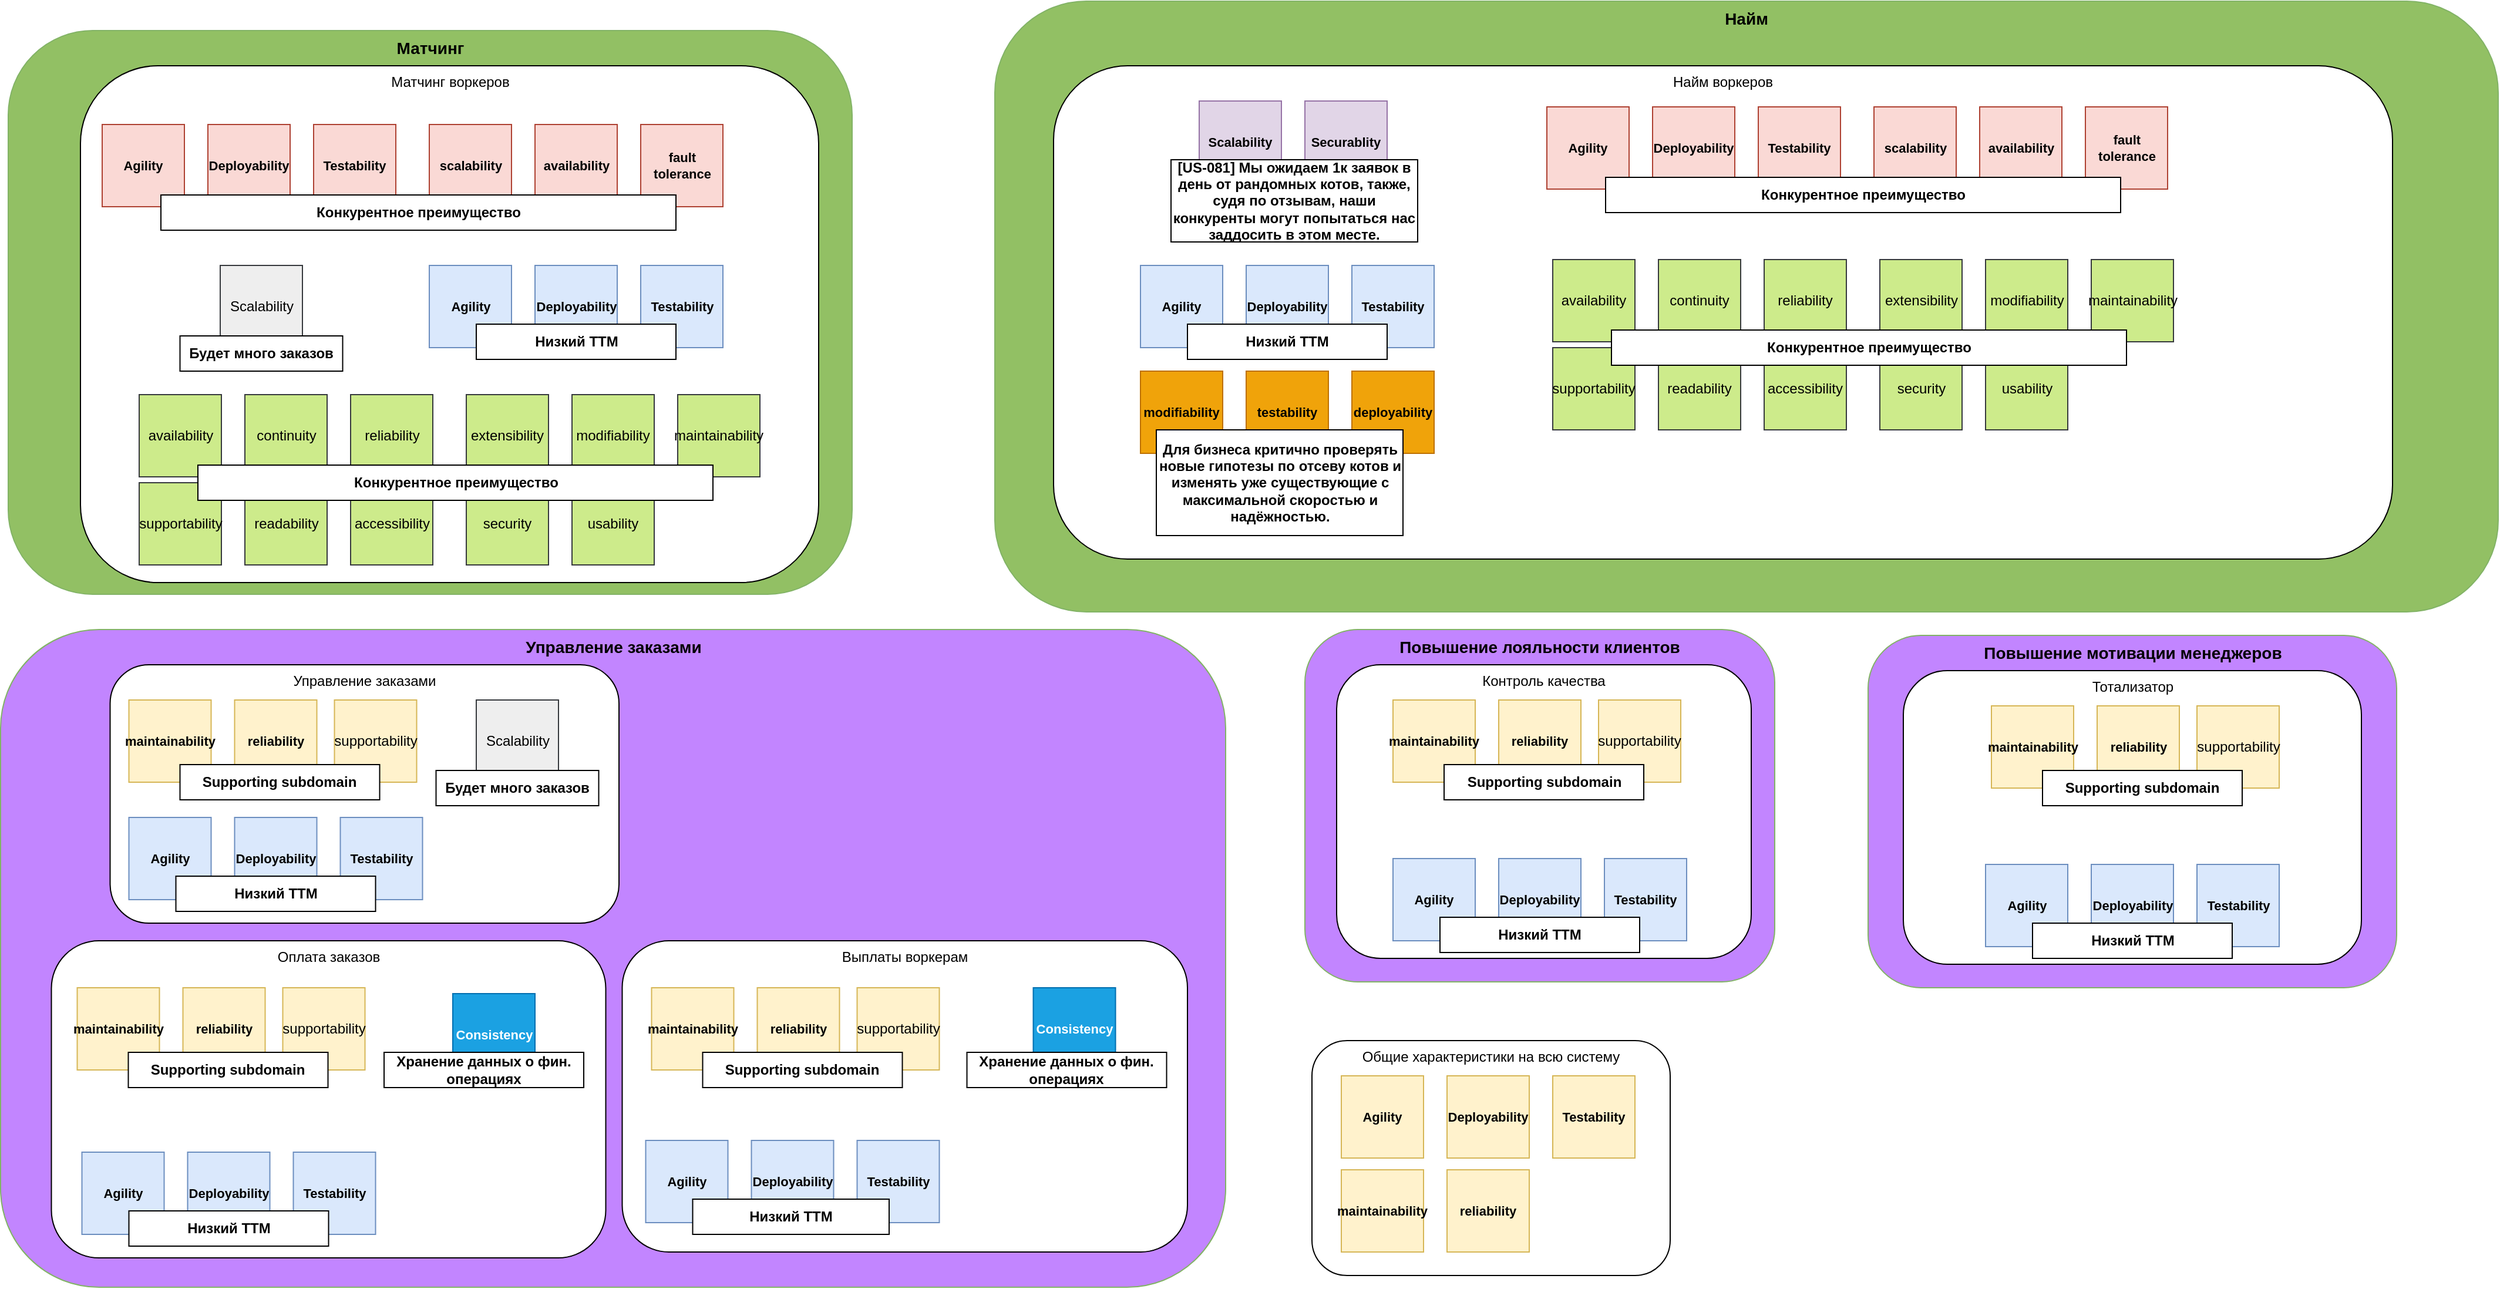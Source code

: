 <mxfile version="24.6.4" type="device">
  <diagram name="Страница — 1" id="pB-DCqzlVxQYwyFY6dTd">
    <mxGraphModel dx="3860" dy="2467" grid="1" gridSize="10" guides="1" tooltips="1" connect="1" arrows="1" fold="1" page="1" pageScale="1" pageWidth="827" pageHeight="1169" math="0" shadow="0">
      <root>
        <mxCell id="0" />
        <mxCell id="1" parent="0" />
        <mxCell id="i9HxITUdwTg5ynkEMa7d-1" value="&lt;font style=&quot;font-size: 14px;&quot;&gt;Найм&lt;/font&gt;" style="rounded=1;whiteSpace=wrap;html=1;fillColor=#92C064;strokeColor=#82b366;horizontal=1;verticalAlign=top;fontSize=14;fontStyle=1" parent="1" vertex="1">
          <mxGeometry x="-560" y="-195" width="1280" height="520" as="geometry" />
        </mxCell>
        <mxCell id="i9HxITUdwTg5ynkEMa7d-2" value="Повышение мотивации менеджеров" style="rounded=1;whiteSpace=wrap;html=1;fillColor=#C285FF;strokeColor=#82b366;verticalAlign=top;fontStyle=1;fontSize=14;" parent="1" vertex="1">
          <mxGeometry x="183.5" y="345" width="450" height="300" as="geometry" />
        </mxCell>
        <mxCell id="i9HxITUdwTg5ynkEMa7d-3" value="Повышение лояльности клиентов" style="rounded=1;whiteSpace=wrap;html=1;fillColor=#C285FF;strokeColor=#82b366;verticalAlign=top;fontSize=14;fontStyle=1" parent="1" vertex="1">
          <mxGeometry x="-296" y="340" width="400" height="300" as="geometry" />
        </mxCell>
        <mxCell id="i9HxITUdwTg5ynkEMa7d-4" value="&lt;font style=&quot;font-size: 14px;&quot;&gt;&lt;b&gt;Управление заказами&lt;/b&gt;&lt;/font&gt;" style="rounded=1;whiteSpace=wrap;html=1;fillColor=#C285FF;strokeColor=#82b366;verticalAlign=top;" parent="1" vertex="1">
          <mxGeometry x="-1406.5" y="340" width="1043" height="560" as="geometry" />
        </mxCell>
        <mxCell id="i9HxITUdwTg5ynkEMa7d-6" value="Найм воркеров" style="rounded=1;whiteSpace=wrap;html=1;horizontal=1;verticalAlign=top;" parent="1" vertex="1">
          <mxGeometry x="-510" y="-140" width="1140" height="420" as="geometry" />
        </mxCell>
        <mxCell id="i9HxITUdwTg5ynkEMa7d-8" value="Оплата заказов" style="rounded=1;whiteSpace=wrap;html=1;verticalAlign=top;" parent="1" vertex="1">
          <mxGeometry x="-1363.25" y="605" width="472" height="270" as="geometry" />
        </mxCell>
        <mxCell id="i9HxITUdwTg5ynkEMa7d-9" value="Выплаты воркерам" style="rounded=1;whiteSpace=wrap;html=1;verticalAlign=top;" parent="1" vertex="1">
          <mxGeometry x="-877.25" y="605" width="481.25" height="265" as="geometry" />
        </mxCell>
        <mxCell id="i9HxITUdwTg5ynkEMa7d-11" value="Управление заказами" style="rounded=1;whiteSpace=wrap;html=1;verticalAlign=top;" parent="1" vertex="1">
          <mxGeometry x="-1313.25" y="370" width="433.25" height="220" as="geometry" />
        </mxCell>
        <mxCell id="i9HxITUdwTg5ynkEMa7d-17" value="Тотализатор" style="rounded=1;whiteSpace=wrap;html=1;verticalAlign=top;" parent="1" vertex="1">
          <mxGeometry x="213.5" y="375" width="390" height="250" as="geometry" />
        </mxCell>
        <mxCell id="i9HxITUdwTg5ynkEMa7d-18" value="Контроль качества" style="rounded=1;whiteSpace=wrap;html=1;verticalAlign=top;" parent="1" vertex="1">
          <mxGeometry x="-269" y="370" width="353" height="250" as="geometry" />
        </mxCell>
        <mxCell id="p7_S75s9Kl5HE0xFlEru-1" value="Матчинг" style="rounded=1;whiteSpace=wrap;html=1;fillColor=#92C064;strokeColor=#82b366;verticalAlign=top;fontStyle=1;fontSize=14;" parent="1" vertex="1">
          <mxGeometry x="-1400" y="-170" width="718.5" height="480" as="geometry" />
        </mxCell>
        <mxCell id="i9HxITUdwTg5ynkEMa7d-10" value="Матчинг воркеров" style="rounded=1;whiteSpace=wrap;html=1;verticalAlign=top;" parent="1" vertex="1">
          <mxGeometry x="-1338.5" y="-140" width="628.5" height="440" as="geometry" />
        </mxCell>
        <mxCell id="guKOBlCvcFEGk6WnvgFR-11" value="&lt;b style=&quot;font-size: 11px;&quot;&gt;&lt;font style=&quot;font-size: 11px;&quot;&gt;Agility&lt;/font&gt;&lt;/b&gt;" style="whiteSpace=wrap;html=1;aspect=fixed;labelBackgroundColor=none;fillColor=#dae8fc;strokeColor=#6c8ebf;fontSize=11;" parent="1" vertex="1">
          <mxGeometry x="-436" y="30" width="70" height="70" as="geometry" />
        </mxCell>
        <mxCell id="guKOBlCvcFEGk6WnvgFR-12" value="&lt;b style=&quot;font-size: 11px;&quot;&gt;&lt;font style=&quot;font-size: 11px;&quot;&gt;Deployability&lt;/font&gt;&lt;/b&gt;" style="whiteSpace=wrap;html=1;aspect=fixed;labelBackgroundColor=none;fillColor=#dae8fc;strokeColor=#6c8ebf;fontSize=11;" parent="1" vertex="1">
          <mxGeometry x="-346" y="30" width="70" height="70" as="geometry" />
        </mxCell>
        <mxCell id="guKOBlCvcFEGk6WnvgFR-13" value="&lt;b style=&quot;font-size: 11px;&quot;&gt;&lt;font style=&quot;font-size: 11px;&quot;&gt;Testability&lt;/font&gt;&lt;/b&gt;" style="whiteSpace=wrap;html=1;aspect=fixed;labelBackgroundColor=none;fillColor=#dae8fc;strokeColor=#6c8ebf;fontSize=11;" parent="1" vertex="1">
          <mxGeometry x="-256" y="30" width="70" height="70" as="geometry" />
        </mxCell>
        <mxCell id="guKOBlCvcFEGk6WnvgFR-14" value="Низкий TTM" style="rounded=0;whiteSpace=wrap;html=1;fontStyle=1" parent="1" vertex="1">
          <mxGeometry x="-396" y="80" width="170" height="30" as="geometry" />
        </mxCell>
        <mxCell id="guKOBlCvcFEGk6WnvgFR-18" value="&lt;b style=&quot;font-size: 11px;&quot;&gt;&lt;font style=&quot;font-size: 11px;&quot;&gt;Agility&lt;/font&gt;&lt;/b&gt;" style="whiteSpace=wrap;html=1;aspect=fixed;labelBackgroundColor=none;fillColor=#dae8fc;strokeColor=#6c8ebf;fontSize=11;" parent="1" vertex="1">
          <mxGeometry x="-1041.5" y="30" width="70" height="70" as="geometry" />
        </mxCell>
        <mxCell id="guKOBlCvcFEGk6WnvgFR-19" value="&lt;b style=&quot;font-size: 11px;&quot;&gt;&lt;font style=&quot;font-size: 11px;&quot;&gt;Deployability&lt;/font&gt;&lt;/b&gt;" style="whiteSpace=wrap;html=1;aspect=fixed;labelBackgroundColor=none;fillColor=#dae8fc;strokeColor=#6c8ebf;fontSize=11;" parent="1" vertex="1">
          <mxGeometry x="-951.5" y="30" width="70" height="70" as="geometry" />
        </mxCell>
        <mxCell id="guKOBlCvcFEGk6WnvgFR-20" value="&lt;b style=&quot;font-size: 11px;&quot;&gt;&lt;font style=&quot;font-size: 11px;&quot;&gt;Testability&lt;/font&gt;&lt;/b&gt;" style="whiteSpace=wrap;html=1;aspect=fixed;labelBackgroundColor=none;fillColor=#dae8fc;strokeColor=#6c8ebf;fontSize=11;" parent="1" vertex="1">
          <mxGeometry x="-861.5" y="30" width="70" height="70" as="geometry" />
        </mxCell>
        <mxCell id="guKOBlCvcFEGk6WnvgFR-21" value="Низкий TTM" style="rounded=0;whiteSpace=wrap;html=1;fontStyle=1" parent="1" vertex="1">
          <mxGeometry x="-1001.5" y="80" width="170" height="30" as="geometry" />
        </mxCell>
        <mxCell id="guKOBlCvcFEGk6WnvgFR-22" value="&lt;b style=&quot;font-size: 11px;&quot;&gt;&lt;font style=&quot;font-size: 11px;&quot;&gt;Agility&lt;/font&gt;&lt;/b&gt;" style="whiteSpace=wrap;html=1;aspect=fixed;labelBackgroundColor=none;fillColor=#dae8fc;strokeColor=#6c8ebf;fontSize=11;" parent="1" vertex="1">
          <mxGeometry x="-221" y="535" width="70" height="70" as="geometry" />
        </mxCell>
        <mxCell id="guKOBlCvcFEGk6WnvgFR-23" value="&lt;b style=&quot;font-size: 11px;&quot;&gt;&lt;font style=&quot;font-size: 11px;&quot;&gt;Deployability&lt;/font&gt;&lt;/b&gt;" style="whiteSpace=wrap;html=1;aspect=fixed;labelBackgroundColor=none;fillColor=#dae8fc;strokeColor=#6c8ebf;fontSize=11;" parent="1" vertex="1">
          <mxGeometry x="-131" y="535" width="70" height="70" as="geometry" />
        </mxCell>
        <mxCell id="guKOBlCvcFEGk6WnvgFR-24" value="&lt;b style=&quot;font-size: 11px;&quot;&gt;&lt;font style=&quot;font-size: 11px;&quot;&gt;Testability&lt;/font&gt;&lt;/b&gt;" style="whiteSpace=wrap;html=1;aspect=fixed;labelBackgroundColor=none;fillColor=#dae8fc;strokeColor=#6c8ebf;fontSize=11;" parent="1" vertex="1">
          <mxGeometry x="-41" y="535" width="70" height="70" as="geometry" />
        </mxCell>
        <mxCell id="guKOBlCvcFEGk6WnvgFR-25" value="Низкий TTM" style="rounded=0;whiteSpace=wrap;html=1;fontStyle=1" parent="1" vertex="1">
          <mxGeometry x="-181" y="585" width="170" height="30" as="geometry" />
        </mxCell>
        <mxCell id="guKOBlCvcFEGk6WnvgFR-30" value="&lt;b style=&quot;font-size: 11px;&quot;&gt;&lt;font style=&quot;font-size: 11px;&quot;&gt;Agility&lt;/font&gt;&lt;/b&gt;" style="whiteSpace=wrap;html=1;aspect=fixed;labelBackgroundColor=none;fillColor=#dae8fc;strokeColor=#6c8ebf;fontSize=11;" parent="1" vertex="1">
          <mxGeometry x="-1297.25" y="500" width="70" height="70" as="geometry" />
        </mxCell>
        <mxCell id="guKOBlCvcFEGk6WnvgFR-31" value="&lt;b style=&quot;font-size: 11px;&quot;&gt;&lt;font style=&quot;font-size: 11px;&quot;&gt;Deployability&lt;/font&gt;&lt;/b&gt;" style="whiteSpace=wrap;html=1;aspect=fixed;labelBackgroundColor=none;fillColor=#dae8fc;strokeColor=#6c8ebf;fontSize=11;" parent="1" vertex="1">
          <mxGeometry x="-1207.25" y="500" width="70" height="70" as="geometry" />
        </mxCell>
        <mxCell id="guKOBlCvcFEGk6WnvgFR-32" value="&lt;b style=&quot;font-size: 11px;&quot;&gt;&lt;font style=&quot;font-size: 11px;&quot;&gt;Testability&lt;/font&gt;&lt;/b&gt;" style="whiteSpace=wrap;html=1;aspect=fixed;labelBackgroundColor=none;fillColor=#dae8fc;strokeColor=#6c8ebf;fontSize=11;" parent="1" vertex="1">
          <mxGeometry x="-1117.25" y="500" width="70" height="70" as="geometry" />
        </mxCell>
        <mxCell id="guKOBlCvcFEGk6WnvgFR-33" value="Низкий TTM" style="rounded=0;whiteSpace=wrap;html=1;fontStyle=1" parent="1" vertex="1">
          <mxGeometry x="-1257.25" y="550" width="170" height="30" as="geometry" />
        </mxCell>
        <mxCell id="guKOBlCvcFEGk6WnvgFR-34" value="&lt;b style=&quot;font-size: 11px;&quot;&gt;&lt;font style=&quot;font-size: 11px;&quot;&gt;Agility&lt;/font&gt;&lt;/b&gt;" style="whiteSpace=wrap;html=1;aspect=fixed;labelBackgroundColor=none;fillColor=#dae8fc;strokeColor=#6c8ebf;fontSize=11;" parent="1" vertex="1">
          <mxGeometry x="-857.25" y="775" width="70" height="70" as="geometry" />
        </mxCell>
        <mxCell id="guKOBlCvcFEGk6WnvgFR-35" value="&lt;b style=&quot;font-size: 11px;&quot;&gt;&lt;font style=&quot;font-size: 11px;&quot;&gt;Deployability&lt;/font&gt;&lt;/b&gt;" style="whiteSpace=wrap;html=1;aspect=fixed;labelBackgroundColor=none;fillColor=#dae8fc;strokeColor=#6c8ebf;fontSize=11;" parent="1" vertex="1">
          <mxGeometry x="-767.25" y="775" width="70" height="70" as="geometry" />
        </mxCell>
        <mxCell id="guKOBlCvcFEGk6WnvgFR-36" value="&lt;b style=&quot;font-size: 11px;&quot;&gt;&lt;font style=&quot;font-size: 11px;&quot;&gt;Testability&lt;/font&gt;&lt;/b&gt;" style="whiteSpace=wrap;html=1;aspect=fixed;labelBackgroundColor=none;fillColor=#dae8fc;strokeColor=#6c8ebf;fontSize=11;" parent="1" vertex="1">
          <mxGeometry x="-677.25" y="775" width="70" height="70" as="geometry" />
        </mxCell>
        <mxCell id="guKOBlCvcFEGk6WnvgFR-37" value="Низкий TTM" style="rounded=0;whiteSpace=wrap;html=1;fontStyle=1" parent="1" vertex="1">
          <mxGeometry x="-817.25" y="825" width="167.25" height="30" as="geometry" />
        </mxCell>
        <mxCell id="guKOBlCvcFEGk6WnvgFR-38" value="&lt;b style=&quot;font-size: 11px;&quot;&gt;&lt;font style=&quot;font-size: 11px;&quot;&gt;Agility&lt;/font&gt;&lt;/b&gt;" style="whiteSpace=wrap;html=1;aspect=fixed;labelBackgroundColor=none;fillColor=#dae8fc;strokeColor=#6c8ebf;fontSize=11;" parent="1" vertex="1">
          <mxGeometry x="-1337.25" y="785" width="70" height="70" as="geometry" />
        </mxCell>
        <mxCell id="guKOBlCvcFEGk6WnvgFR-39" value="&lt;b style=&quot;font-size: 11px;&quot;&gt;&lt;font style=&quot;font-size: 11px;&quot;&gt;Deployability&lt;/font&gt;&lt;/b&gt;" style="whiteSpace=wrap;html=1;aspect=fixed;labelBackgroundColor=none;fillColor=#dae8fc;strokeColor=#6c8ebf;fontSize=11;" parent="1" vertex="1">
          <mxGeometry x="-1247.25" y="785" width="70" height="70" as="geometry" />
        </mxCell>
        <mxCell id="guKOBlCvcFEGk6WnvgFR-40" value="&lt;b style=&quot;font-size: 11px;&quot;&gt;&lt;font style=&quot;font-size: 11px;&quot;&gt;Testability&lt;/font&gt;&lt;/b&gt;" style="whiteSpace=wrap;html=1;aspect=fixed;labelBackgroundColor=none;fillColor=#dae8fc;strokeColor=#6c8ebf;fontSize=11;" parent="1" vertex="1">
          <mxGeometry x="-1157.25" y="785" width="70" height="70" as="geometry" />
        </mxCell>
        <mxCell id="guKOBlCvcFEGk6WnvgFR-41" value="Низкий TTM" style="rounded=0;whiteSpace=wrap;html=1;fontStyle=1" parent="1" vertex="1">
          <mxGeometry x="-1297.25" y="835" width="170" height="30" as="geometry" />
        </mxCell>
        <mxCell id="guKOBlCvcFEGk6WnvgFR-42" value="&lt;b style=&quot;font-size: 11px;&quot;&gt;&lt;font style=&quot;font-size: 11px;&quot;&gt;Agility&lt;/font&gt;&lt;/b&gt;" style="whiteSpace=wrap;html=1;aspect=fixed;labelBackgroundColor=none;fillColor=#dae8fc;strokeColor=#6c8ebf;fontSize=11;" parent="1" vertex="1">
          <mxGeometry x="283.5" y="540" width="70" height="70" as="geometry" />
        </mxCell>
        <mxCell id="guKOBlCvcFEGk6WnvgFR-43" value="&lt;b style=&quot;font-size: 11px;&quot;&gt;&lt;font style=&quot;font-size: 11px;&quot;&gt;Deployability&lt;/font&gt;&lt;/b&gt;" style="whiteSpace=wrap;html=1;aspect=fixed;labelBackgroundColor=none;fillColor=#dae8fc;strokeColor=#6c8ebf;fontSize=11;" parent="1" vertex="1">
          <mxGeometry x="373.5" y="540" width="70" height="70" as="geometry" />
        </mxCell>
        <mxCell id="guKOBlCvcFEGk6WnvgFR-44" value="&lt;b style=&quot;font-size: 11px;&quot;&gt;&lt;font style=&quot;font-size: 11px;&quot;&gt;Testability&lt;/font&gt;&lt;/b&gt;" style="whiteSpace=wrap;html=1;aspect=fixed;labelBackgroundColor=none;fillColor=#dae8fc;strokeColor=#6c8ebf;fontSize=11;" parent="1" vertex="1">
          <mxGeometry x="463.5" y="540" width="70" height="70" as="geometry" />
        </mxCell>
        <mxCell id="guKOBlCvcFEGk6WnvgFR-45" value="Низкий TTM" style="rounded=0;whiteSpace=wrap;html=1;fontStyle=1" parent="1" vertex="1">
          <mxGeometry x="323.5" y="590" width="170" height="30" as="geometry" />
        </mxCell>
        <mxCell id="guKOBlCvcFEGk6WnvgFR-46" value="Общие характеристики на всю систему" style="rounded=1;whiteSpace=wrap;html=1;verticalAlign=top;" parent="1" vertex="1">
          <mxGeometry x="-290" y="690" width="305" height="200" as="geometry" />
        </mxCell>
        <mxCell id="guKOBlCvcFEGk6WnvgFR-47" value="&lt;b style=&quot;font-size: 11px;&quot;&gt;&lt;font style=&quot;font-size: 11px;&quot;&gt;Agility&lt;/font&gt;&lt;/b&gt;" style="whiteSpace=wrap;html=1;aspect=fixed;labelBackgroundColor=none;fillColor=#fff2cc;strokeColor=#d6b656;fontSize=11;" parent="1" vertex="1">
          <mxGeometry x="-265" y="720" width="70" height="70" as="geometry" />
        </mxCell>
        <mxCell id="DYhysilcUHir7CbwO9jj-1" value="&lt;b style=&quot;font-size: 11px;&quot;&gt;&lt;font style=&quot;font-size: 11px;&quot;&gt;Deployability&lt;/font&gt;&lt;/b&gt;" style="whiteSpace=wrap;html=1;aspect=fixed;labelBackgroundColor=none;fillColor=#fff2cc;strokeColor=#d6b656;fontSize=11;" vertex="1" parent="1">
          <mxGeometry x="-175" y="720" width="70" height="70" as="geometry" />
        </mxCell>
        <mxCell id="DYhysilcUHir7CbwO9jj-2" value="&lt;b style=&quot;font-size: 11px;&quot;&gt;&lt;font style=&quot;font-size: 11px;&quot;&gt;Testability&lt;/font&gt;&lt;/b&gt;" style="whiteSpace=wrap;html=1;aspect=fixed;labelBackgroundColor=none;fillColor=#fff2cc;strokeColor=#d6b656;fontSize=11;" vertex="1" parent="1">
          <mxGeometry x="-85" y="720" width="70" height="70" as="geometry" />
        </mxCell>
        <mxCell id="DYhysilcUHir7CbwO9jj-3" value="&lt;b style=&quot;font-size: 11px;&quot;&gt;&lt;font style=&quot;font-size: 11px;&quot;&gt;Scalability&lt;/font&gt;&lt;/b&gt;" style="whiteSpace=wrap;html=1;aspect=fixed;labelBackgroundColor=none;fillColor=#e1d5e7;strokeColor=#9673a6;fontSize=11;" vertex="1" parent="1">
          <mxGeometry x="-386" y="-110" width="70" height="70" as="geometry" />
        </mxCell>
        <mxCell id="DYhysilcUHir7CbwO9jj-4" value="&lt;b style=&quot;font-size: 11px;&quot;&gt;&lt;font style=&quot;font-size: 11px;&quot;&gt;Securablity&lt;/font&gt;&lt;/b&gt;" style="whiteSpace=wrap;html=1;aspect=fixed;labelBackgroundColor=none;fillColor=#e1d5e7;strokeColor=#9673a6;fontSize=11;" vertex="1" parent="1">
          <mxGeometry x="-296" y="-110" width="70" height="70" as="geometry" />
        </mxCell>
        <mxCell id="DYhysilcUHir7CbwO9jj-5" value="&lt;b&gt;modifiability&lt;/b&gt;" style="whiteSpace=wrap;html=1;aspect=fixed;labelBackgroundColor=none;fillColor=#f0a30a;strokeColor=#BD7000;fontSize=11;fontColor=#000000;" vertex="1" parent="1">
          <mxGeometry x="-436" y="120" width="70" height="70" as="geometry" />
        </mxCell>
        <mxCell id="DYhysilcUHir7CbwO9jj-6" value="&lt;b&gt;testability&lt;/b&gt;" style="whiteSpace=wrap;html=1;aspect=fixed;labelBackgroundColor=none;fillColor=#f0a30a;strokeColor=#BD7000;fontSize=11;fontColor=#000000;" vertex="1" parent="1">
          <mxGeometry x="-346" y="120" width="70" height="70" as="geometry" />
        </mxCell>
        <mxCell id="DYhysilcUHir7CbwO9jj-7" value="&lt;b&gt;deployability&lt;/b&gt;" style="whiteSpace=wrap;html=1;aspect=fixed;labelBackgroundColor=none;fillColor=#f0a30a;strokeColor=#BD7000;fontSize=11;fontColor=#000000;" vertex="1" parent="1">
          <mxGeometry x="-256" y="120" width="70" height="70" as="geometry" />
        </mxCell>
        <mxCell id="DYhysilcUHir7CbwO9jj-8" value="Для бизнеса критично проверять новые гипотезы по отсеву котов и изменять уже существующие с максимальной скоростью и надёжностью." style="rounded=0;whiteSpace=wrap;html=1;fontStyle=1" vertex="1" parent="1">
          <mxGeometry x="-422.5" y="170" width="210" height="90" as="geometry" />
        </mxCell>
        <mxCell id="DYhysilcUHir7CbwO9jj-9" value="[US-081] Мы ожидаем 1к заявок в день от рандомных котов, также, судя по отзывам, наши конкуренты могут попытаться нас заддосить в этом месте." style="rounded=0;whiteSpace=wrap;html=1;fontStyle=1" vertex="1" parent="1">
          <mxGeometry x="-410" y="-60" width="210" height="70" as="geometry" />
        </mxCell>
        <mxCell id="DYhysilcUHir7CbwO9jj-10" value="&lt;b&gt;maintainability&lt;/b&gt;" style="whiteSpace=wrap;html=1;aspect=fixed;labelBackgroundColor=none;fillColor=#fff2cc;strokeColor=#d6b656;fontSize=11;" vertex="1" parent="1">
          <mxGeometry x="-265" y="800" width="70" height="70" as="geometry" />
        </mxCell>
        <mxCell id="DYhysilcUHir7CbwO9jj-11" value="&lt;b&gt;reliability&lt;/b&gt;" style="whiteSpace=wrap;html=1;aspect=fixed;labelBackgroundColor=none;fillColor=#fff2cc;strokeColor=#d6b656;fontSize=11;" vertex="1" parent="1">
          <mxGeometry x="-175" y="800" width="70" height="70" as="geometry" />
        </mxCell>
        <mxCell id="DYhysilcUHir7CbwO9jj-14" value="&lt;b&gt;maintainability&lt;/b&gt;" style="whiteSpace=wrap;html=1;aspect=fixed;labelBackgroundColor=none;fillColor=#fff2cc;strokeColor=#d6b656;fontSize=11;" vertex="1" parent="1">
          <mxGeometry x="-221" y="400" width="70" height="70" as="geometry" />
        </mxCell>
        <mxCell id="DYhysilcUHir7CbwO9jj-15" value="&lt;b&gt;reliability&lt;/b&gt;" style="whiteSpace=wrap;html=1;aspect=fixed;labelBackgroundColor=none;fillColor=#fff2cc;strokeColor=#d6b656;fontSize=11;" vertex="1" parent="1">
          <mxGeometry x="-131" y="400" width="70" height="70" as="geometry" />
        </mxCell>
        <mxCell id="DYhysilcUHir7CbwO9jj-16" value="&lt;span style=&quot;font-size: 12px; text-align: left;&quot;&gt;supportability&lt;/span&gt;" style="whiteSpace=wrap;html=1;aspect=fixed;labelBackgroundColor=none;fillColor=#fff2cc;strokeColor=#d6b656;fontSize=11;" vertex="1" parent="1">
          <mxGeometry x="-46" y="400" width="70" height="70" as="geometry" />
        </mxCell>
        <mxCell id="DYhysilcUHir7CbwO9jj-17" value="Supporting subdomain" style="rounded=0;whiteSpace=wrap;html=1;fontStyle=1" vertex="1" parent="1">
          <mxGeometry x="-177.5" y="455" width="170" height="30" as="geometry" />
        </mxCell>
        <mxCell id="DYhysilcUHir7CbwO9jj-18" value="&lt;b&gt;maintainability&lt;/b&gt;" style="whiteSpace=wrap;html=1;aspect=fixed;labelBackgroundColor=none;fillColor=#fff2cc;strokeColor=#d6b656;fontSize=11;" vertex="1" parent="1">
          <mxGeometry x="-1297.25" y="400" width="70" height="70" as="geometry" />
        </mxCell>
        <mxCell id="DYhysilcUHir7CbwO9jj-19" value="&lt;b&gt;reliability&lt;/b&gt;" style="whiteSpace=wrap;html=1;aspect=fixed;labelBackgroundColor=none;fillColor=#fff2cc;strokeColor=#d6b656;fontSize=11;" vertex="1" parent="1">
          <mxGeometry x="-1207.25" y="400" width="70" height="70" as="geometry" />
        </mxCell>
        <mxCell id="DYhysilcUHir7CbwO9jj-20" value="&lt;span style=&quot;font-size: 12px; text-align: left;&quot;&gt;supportability&lt;/span&gt;" style="whiteSpace=wrap;html=1;aspect=fixed;labelBackgroundColor=none;fillColor=#fff2cc;strokeColor=#d6b656;fontSize=11;" vertex="1" parent="1">
          <mxGeometry x="-1122.25" y="400" width="70" height="70" as="geometry" />
        </mxCell>
        <mxCell id="DYhysilcUHir7CbwO9jj-21" value="Supporting subdomain" style="rounded=0;whiteSpace=wrap;html=1;fontStyle=1" vertex="1" parent="1">
          <mxGeometry x="-1253.75" y="455" width="170" height="30" as="geometry" />
        </mxCell>
        <mxCell id="DYhysilcUHir7CbwO9jj-22" value="&lt;b&gt;maintainability&lt;/b&gt;" style="whiteSpace=wrap;html=1;aspect=fixed;labelBackgroundColor=none;fillColor=#fff2cc;strokeColor=#d6b656;fontSize=11;" vertex="1" parent="1">
          <mxGeometry x="-852.25" y="645" width="70" height="70" as="geometry" />
        </mxCell>
        <mxCell id="DYhysilcUHir7CbwO9jj-23" value="&lt;b&gt;reliability&lt;/b&gt;" style="whiteSpace=wrap;html=1;aspect=fixed;labelBackgroundColor=none;fillColor=#fff2cc;strokeColor=#d6b656;fontSize=11;" vertex="1" parent="1">
          <mxGeometry x="-762.25" y="645" width="70" height="70" as="geometry" />
        </mxCell>
        <mxCell id="DYhysilcUHir7CbwO9jj-24" value="&lt;span style=&quot;font-size: 12px; text-align: left;&quot;&gt;supportability&lt;/span&gt;" style="whiteSpace=wrap;html=1;aspect=fixed;labelBackgroundColor=none;fillColor=#fff2cc;strokeColor=#d6b656;fontSize=11;" vertex="1" parent="1">
          <mxGeometry x="-677.25" y="645" width="70" height="70" as="geometry" />
        </mxCell>
        <mxCell id="DYhysilcUHir7CbwO9jj-25" value="Supporting subdomain" style="rounded=0;whiteSpace=wrap;html=1;fontStyle=1" vertex="1" parent="1">
          <mxGeometry x="-808.75" y="700" width="170" height="30" as="geometry" />
        </mxCell>
        <mxCell id="DYhysilcUHir7CbwO9jj-26" value="&lt;b&gt;maintainability&lt;/b&gt;" style="whiteSpace=wrap;html=1;aspect=fixed;labelBackgroundColor=none;fillColor=#fff2cc;strokeColor=#d6b656;fontSize=11;" vertex="1" parent="1">
          <mxGeometry x="-1341.25" y="645" width="70" height="70" as="geometry" />
        </mxCell>
        <mxCell id="DYhysilcUHir7CbwO9jj-27" value="&lt;b&gt;reliability&lt;/b&gt;" style="whiteSpace=wrap;html=1;aspect=fixed;labelBackgroundColor=none;fillColor=#fff2cc;strokeColor=#d6b656;fontSize=11;" vertex="1" parent="1">
          <mxGeometry x="-1251.25" y="645" width="70" height="70" as="geometry" />
        </mxCell>
        <mxCell id="DYhysilcUHir7CbwO9jj-28" value="&lt;span style=&quot;font-size: 12px; text-align: left;&quot;&gt;supportability&lt;/span&gt;" style="whiteSpace=wrap;html=1;aspect=fixed;labelBackgroundColor=none;fillColor=#fff2cc;strokeColor=#d6b656;fontSize=11;" vertex="1" parent="1">
          <mxGeometry x="-1166.25" y="645" width="70" height="70" as="geometry" />
        </mxCell>
        <mxCell id="DYhysilcUHir7CbwO9jj-29" value="Supporting subdomain" style="rounded=0;whiteSpace=wrap;html=1;fontStyle=1" vertex="1" parent="1">
          <mxGeometry x="-1297.75" y="700" width="170" height="30" as="geometry" />
        </mxCell>
        <mxCell id="DYhysilcUHir7CbwO9jj-30" value="&lt;b&gt;maintainability&lt;/b&gt;" style="whiteSpace=wrap;html=1;aspect=fixed;labelBackgroundColor=none;fillColor=#fff2cc;strokeColor=#d6b656;fontSize=11;" vertex="1" parent="1">
          <mxGeometry x="288.5" y="405" width="70" height="70" as="geometry" />
        </mxCell>
        <mxCell id="DYhysilcUHir7CbwO9jj-31" value="&lt;b&gt;reliability&lt;/b&gt;" style="whiteSpace=wrap;html=1;aspect=fixed;labelBackgroundColor=none;fillColor=#fff2cc;strokeColor=#d6b656;fontSize=11;" vertex="1" parent="1">
          <mxGeometry x="378.5" y="405" width="70" height="70" as="geometry" />
        </mxCell>
        <mxCell id="DYhysilcUHir7CbwO9jj-32" value="&lt;span style=&quot;font-size: 12px; text-align: left;&quot;&gt;supportability&lt;/span&gt;" style="whiteSpace=wrap;html=1;aspect=fixed;labelBackgroundColor=none;fillColor=#fff2cc;strokeColor=#d6b656;fontSize=11;" vertex="1" parent="1">
          <mxGeometry x="463.5" y="405" width="70" height="70" as="geometry" />
        </mxCell>
        <mxCell id="DYhysilcUHir7CbwO9jj-33" value="Supporting subdomain" style="rounded=0;whiteSpace=wrap;html=1;fontStyle=1" vertex="1" parent="1">
          <mxGeometry x="332" y="460" width="170" height="30" as="geometry" />
        </mxCell>
        <mxCell id="DYhysilcUHir7CbwO9jj-34" value="&lt;b&gt;scalability&lt;/b&gt;" style="whiteSpace=wrap;html=1;aspect=fixed;labelBackgroundColor=none;fillColor=#fad9d5;strokeColor=#ae4132;fontSize=11;" vertex="1" parent="1">
          <mxGeometry x="-1041.5" y="-90" width="70" height="70" as="geometry" />
        </mxCell>
        <mxCell id="DYhysilcUHir7CbwO9jj-35" value="&lt;b&gt;availability&lt;/b&gt;" style="whiteSpace=wrap;html=1;aspect=fixed;labelBackgroundColor=none;fillColor=#fad9d5;strokeColor=#ae4132;fontSize=11;" vertex="1" parent="1">
          <mxGeometry x="-951.5" y="-90" width="70" height="70" as="geometry" />
        </mxCell>
        <mxCell id="DYhysilcUHir7CbwO9jj-36" value="&lt;b&gt;fault tolerance&lt;/b&gt;" style="whiteSpace=wrap;html=1;aspect=fixed;labelBackgroundColor=none;fillColor=#fad9d5;strokeColor=#ae4132;fontSize=11;" vertex="1" parent="1">
          <mxGeometry x="-861.5" y="-90" width="70" height="70" as="geometry" />
        </mxCell>
        <mxCell id="DYhysilcUHir7CbwO9jj-43" value="&lt;b style=&quot;font-size: 11px;&quot;&gt;&lt;font style=&quot;font-size: 11px;&quot;&gt;Agility&lt;/font&gt;&lt;/b&gt;" style="whiteSpace=wrap;html=1;aspect=fixed;labelBackgroundColor=none;fillColor=#fad9d5;strokeColor=#ae4132;fontSize=11;" vertex="1" parent="1">
          <mxGeometry x="-1320" y="-90" width="70" height="70" as="geometry" />
        </mxCell>
        <mxCell id="DYhysilcUHir7CbwO9jj-44" value="&lt;b style=&quot;font-size: 11px;&quot;&gt;&lt;font style=&quot;font-size: 11px;&quot;&gt;Deployability&lt;/font&gt;&lt;/b&gt;" style="whiteSpace=wrap;html=1;aspect=fixed;labelBackgroundColor=none;fillColor=#fad9d5;strokeColor=#ae4132;fontSize=11;" vertex="1" parent="1">
          <mxGeometry x="-1230" y="-90" width="70" height="70" as="geometry" />
        </mxCell>
        <mxCell id="DYhysilcUHir7CbwO9jj-45" value="&lt;b style=&quot;font-size: 11px;&quot;&gt;&lt;font style=&quot;font-size: 11px;&quot;&gt;Testability&lt;/font&gt;&lt;/b&gt;" style="whiteSpace=wrap;html=1;aspect=fixed;labelBackgroundColor=none;fillColor=#fad9d5;strokeColor=#ae4132;fontSize=11;" vertex="1" parent="1">
          <mxGeometry x="-1140" y="-90" width="70" height="70" as="geometry" />
        </mxCell>
        <mxCell id="DYhysilcUHir7CbwO9jj-37" value="Конкурентное преимущество" style="rounded=0;whiteSpace=wrap;html=1;fontStyle=1" vertex="1" parent="1">
          <mxGeometry x="-1270" y="-30" width="438.5" height="30" as="geometry" />
        </mxCell>
        <mxCell id="DYhysilcUHir7CbwO9jj-53" value="&lt;b&gt;fault tolerance&lt;/b&gt;" style="whiteSpace=wrap;html=1;aspect=fixed;labelBackgroundColor=none;fillColor=#fad9d5;strokeColor=#ae4132;fontSize=11;" vertex="1" parent="1">
          <mxGeometry x="368.5" y="-105" width="70" height="70" as="geometry" />
        </mxCell>
        <mxCell id="DYhysilcUHir7CbwO9jj-54" value="&lt;b&gt;availability&lt;/b&gt;" style="whiteSpace=wrap;html=1;aspect=fixed;labelBackgroundColor=none;fillColor=#fad9d5;strokeColor=#ae4132;fontSize=11;" vertex="1" parent="1">
          <mxGeometry x="278.5" y="-105" width="70" height="70" as="geometry" />
        </mxCell>
        <mxCell id="DYhysilcUHir7CbwO9jj-56" value="&lt;b&gt;scalability&lt;/b&gt;" style="whiteSpace=wrap;html=1;aspect=fixed;labelBackgroundColor=none;fillColor=#fad9d5;strokeColor=#ae4132;fontSize=11;" vertex="1" parent="1">
          <mxGeometry x="188.5" y="-105" width="70" height="70" as="geometry" />
        </mxCell>
        <mxCell id="DYhysilcUHir7CbwO9jj-57" value="&lt;b style=&quot;font-size: 11px;&quot;&gt;&lt;font style=&quot;font-size: 11px;&quot;&gt;Testability&lt;/font&gt;&lt;/b&gt;" style="whiteSpace=wrap;html=1;aspect=fixed;labelBackgroundColor=none;fillColor=#fad9d5;strokeColor=#ae4132;fontSize=11;" vertex="1" parent="1">
          <mxGeometry x="90" y="-105" width="70" height="70" as="geometry" />
        </mxCell>
        <mxCell id="DYhysilcUHir7CbwO9jj-58" value="&lt;b style=&quot;font-size: 11px;&quot;&gt;&lt;font style=&quot;font-size: 11px;&quot;&gt;Deployability&lt;/font&gt;&lt;/b&gt;" style="whiteSpace=wrap;html=1;aspect=fixed;labelBackgroundColor=none;fillColor=#fad9d5;strokeColor=#ae4132;fontSize=11;" vertex="1" parent="1">
          <mxGeometry y="-105" width="70" height="70" as="geometry" />
        </mxCell>
        <mxCell id="DYhysilcUHir7CbwO9jj-59" value="&lt;b style=&quot;font-size: 11px;&quot;&gt;&lt;font style=&quot;font-size: 11px;&quot;&gt;Agility&lt;/font&gt;&lt;/b&gt;" style="whiteSpace=wrap;html=1;aspect=fixed;labelBackgroundColor=none;fillColor=#fad9d5;strokeColor=#ae4132;fontSize=11;" vertex="1" parent="1">
          <mxGeometry x="-90" y="-105" width="70" height="70" as="geometry" />
        </mxCell>
        <mxCell id="DYhysilcUHir7CbwO9jj-55" value="Конкурентное преимущество" style="rounded=0;whiteSpace=wrap;html=1;fontStyle=1" vertex="1" parent="1">
          <mxGeometry x="-40" y="-45" width="438.5" height="30" as="geometry" />
        </mxCell>
        <mxCell id="DYhysilcUHir7CbwO9jj-60" value="&lt;span style=&quot;font-size: 12px; text-align: left;&quot;&gt;availability&lt;/span&gt;" style="whiteSpace=wrap;html=1;aspect=fixed;labelBackgroundColor=none;fillColor=#cdeb8b;strokeColor=#36393d;fontSize=11;" vertex="1" parent="1">
          <mxGeometry x="-85" y="25" width="70" height="70" as="geometry" />
        </mxCell>
        <mxCell id="DYhysilcUHir7CbwO9jj-61" value="&lt;span style=&quot;font-size: 12px; text-align: left;&quot;&gt;continuity&lt;/span&gt;" style="whiteSpace=wrap;html=1;aspect=fixed;labelBackgroundColor=none;fillColor=#cdeb8b;strokeColor=#36393d;fontSize=11;" vertex="1" parent="1">
          <mxGeometry x="5" y="25" width="70" height="70" as="geometry" />
        </mxCell>
        <mxCell id="DYhysilcUHir7CbwO9jj-62" value="&lt;span style=&quot;font-size: 12px; text-align: left;&quot;&gt;reliability&lt;/span&gt;" style="whiteSpace=wrap;html=1;aspect=fixed;labelBackgroundColor=none;fillColor=#cdeb8b;strokeColor=#36393d;fontSize=11;" vertex="1" parent="1">
          <mxGeometry x="95" y="25" width="70" height="70" as="geometry" />
        </mxCell>
        <mxCell id="DYhysilcUHir7CbwO9jj-63" value="&lt;span style=&quot;font-size: 12px; text-align: left;&quot;&gt;еxtensibility&lt;/span&gt;" style="whiteSpace=wrap;html=1;aspect=fixed;labelBackgroundColor=none;fillColor=#cdeb8b;strokeColor=#36393d;fontSize=11;" vertex="1" parent="1">
          <mxGeometry x="193.5" y="25" width="70" height="70" as="geometry" />
        </mxCell>
        <mxCell id="DYhysilcUHir7CbwO9jj-64" value="&lt;span style=&quot;font-size: 12px; text-align: left;&quot;&gt;modifiability&lt;/span&gt;" style="whiteSpace=wrap;html=1;aspect=fixed;labelBackgroundColor=none;fillColor=#cdeb8b;strokeColor=#36393d;fontSize=11;" vertex="1" parent="1">
          <mxGeometry x="283.5" y="25" width="70" height="70" as="geometry" />
        </mxCell>
        <mxCell id="DYhysilcUHir7CbwO9jj-65" value="&lt;span style=&quot;font-size: 12px; text-align: left;&quot;&gt;maintainability&lt;/span&gt;" style="whiteSpace=wrap;html=1;aspect=fixed;labelBackgroundColor=none;fillColor=#cdeb8b;strokeColor=#36393d;fontSize=11;" vertex="1" parent="1">
          <mxGeometry x="373.5" y="25" width="70" height="70" as="geometry" />
        </mxCell>
        <mxCell id="DYhysilcUHir7CbwO9jj-68" value="&lt;span style=&quot;font-size: 12px; text-align: left;&quot;&gt;supportability&lt;/span&gt;" style="whiteSpace=wrap;html=1;aspect=fixed;labelBackgroundColor=none;fillColor=#cdeb8b;strokeColor=#36393d;fontSize=11;" vertex="1" parent="1">
          <mxGeometry x="-85" y="100" width="70" height="70" as="geometry" />
        </mxCell>
        <mxCell id="DYhysilcUHir7CbwO9jj-69" value="&lt;span style=&quot;font-size: 12px; text-align: left;&quot;&gt;security&lt;/span&gt;" style="whiteSpace=wrap;html=1;aspect=fixed;labelBackgroundColor=none;fillColor=#cdeb8b;strokeColor=#36393d;fontSize=11;" vertex="1" parent="1">
          <mxGeometry x="193.5" y="100" width="70" height="70" as="geometry" />
        </mxCell>
        <mxCell id="DYhysilcUHir7CbwO9jj-70" value="&lt;span style=&quot;font-size: 12px; text-align: left;&quot;&gt;readability&lt;/span&gt;" style="whiteSpace=wrap;html=1;aspect=fixed;labelBackgroundColor=none;fillColor=#cdeb8b;strokeColor=#36393d;fontSize=11;" vertex="1" parent="1">
          <mxGeometry x="5" y="100" width="70" height="70" as="geometry" />
        </mxCell>
        <mxCell id="DYhysilcUHir7CbwO9jj-71" value="&lt;span style=&quot;font-size: 12px; text-align: left;&quot;&gt;accessibility&lt;/span&gt;" style="whiteSpace=wrap;html=1;aspect=fixed;labelBackgroundColor=none;fillColor=#cdeb8b;strokeColor=#36393d;fontSize=11;" vertex="1" parent="1">
          <mxGeometry x="95" y="100" width="70" height="70" as="geometry" />
        </mxCell>
        <mxCell id="DYhysilcUHir7CbwO9jj-72" value="&lt;span style=&quot;font-size: 12px; text-align: left;&quot;&gt;usability&lt;/span&gt;" style="whiteSpace=wrap;html=1;aspect=fixed;labelBackgroundColor=none;fillColor=#cdeb8b;strokeColor=#36393d;fontSize=11;" vertex="1" parent="1">
          <mxGeometry x="283.5" y="100" width="70" height="70" as="geometry" />
        </mxCell>
        <mxCell id="DYhysilcUHir7CbwO9jj-66" value="Конкурентное преимущество" style="rounded=0;whiteSpace=wrap;html=1;fontStyle=1;" vertex="1" parent="1">
          <mxGeometry x="-35" y="85" width="438.5" height="30" as="geometry" />
        </mxCell>
        <mxCell id="DYhysilcUHir7CbwO9jj-73" value="&lt;span style=&quot;font-size: 12px; text-align: left;&quot;&gt;availability&lt;/span&gt;" style="whiteSpace=wrap;html=1;aspect=fixed;labelBackgroundColor=none;fillColor=#cdeb8b;strokeColor=#36393d;fontSize=11;" vertex="1" parent="1">
          <mxGeometry x="-1288.5" y="140" width="70" height="70" as="geometry" />
        </mxCell>
        <mxCell id="DYhysilcUHir7CbwO9jj-74" value="&lt;span style=&quot;font-size: 12px; text-align: left;&quot;&gt;usability&lt;/span&gt;" style="whiteSpace=wrap;html=1;aspect=fixed;labelBackgroundColor=none;fillColor=#cdeb8b;strokeColor=#36393d;fontSize=11;" vertex="1" parent="1">
          <mxGeometry x="-920" y="215" width="70" height="70" as="geometry" />
        </mxCell>
        <mxCell id="DYhysilcUHir7CbwO9jj-75" value="&lt;span style=&quot;font-size: 12px; text-align: left;&quot;&gt;maintainability&lt;/span&gt;" style="whiteSpace=wrap;html=1;aspect=fixed;labelBackgroundColor=none;fillColor=#cdeb8b;strokeColor=#36393d;fontSize=11;" vertex="1" parent="1">
          <mxGeometry x="-830" y="140" width="70" height="70" as="geometry" />
        </mxCell>
        <mxCell id="DYhysilcUHir7CbwO9jj-76" value="&lt;span style=&quot;font-size: 12px; text-align: left;&quot;&gt;modifiability&lt;/span&gt;" style="whiteSpace=wrap;html=1;aspect=fixed;labelBackgroundColor=none;fillColor=#cdeb8b;strokeColor=#36393d;fontSize=11;" vertex="1" parent="1">
          <mxGeometry x="-920" y="140" width="70" height="70" as="geometry" />
        </mxCell>
        <mxCell id="DYhysilcUHir7CbwO9jj-77" value="&lt;span style=&quot;font-size: 12px; text-align: left;&quot;&gt;еxtensibility&lt;/span&gt;" style="whiteSpace=wrap;html=1;aspect=fixed;labelBackgroundColor=none;fillColor=#cdeb8b;strokeColor=#36393d;fontSize=11;" vertex="1" parent="1">
          <mxGeometry x="-1010" y="140" width="70" height="70" as="geometry" />
        </mxCell>
        <mxCell id="DYhysilcUHir7CbwO9jj-78" value="&lt;span style=&quot;font-size: 12px; text-align: left;&quot;&gt;reliability&lt;/span&gt;" style="whiteSpace=wrap;html=1;aspect=fixed;labelBackgroundColor=none;fillColor=#cdeb8b;strokeColor=#36393d;fontSize=11;" vertex="1" parent="1">
          <mxGeometry x="-1108.5" y="140" width="70" height="70" as="geometry" />
        </mxCell>
        <mxCell id="DYhysilcUHir7CbwO9jj-79" value="&lt;span style=&quot;font-size: 12px; text-align: left;&quot;&gt;continuity&lt;/span&gt;" style="whiteSpace=wrap;html=1;aspect=fixed;labelBackgroundColor=none;fillColor=#cdeb8b;strokeColor=#36393d;fontSize=11;" vertex="1" parent="1">
          <mxGeometry x="-1198.5" y="140" width="70" height="70" as="geometry" />
        </mxCell>
        <mxCell id="DYhysilcUHir7CbwO9jj-81" value="&lt;span style=&quot;font-size: 12px; text-align: left;&quot;&gt;supportability&lt;/span&gt;" style="whiteSpace=wrap;html=1;aspect=fixed;labelBackgroundColor=none;fillColor=#cdeb8b;strokeColor=#36393d;fontSize=11;" vertex="1" parent="1">
          <mxGeometry x="-1288.5" y="215" width="70" height="70" as="geometry" />
        </mxCell>
        <mxCell id="DYhysilcUHir7CbwO9jj-82" value="&lt;span style=&quot;font-size: 12px; text-align: left;&quot;&gt;readability&lt;/span&gt;" style="whiteSpace=wrap;html=1;aspect=fixed;labelBackgroundColor=none;fillColor=#cdeb8b;strokeColor=#36393d;fontSize=11;" vertex="1" parent="1">
          <mxGeometry x="-1198.5" y="215" width="70" height="70" as="geometry" />
        </mxCell>
        <mxCell id="DYhysilcUHir7CbwO9jj-83" value="&lt;span style=&quot;font-size: 12px; text-align: left;&quot;&gt;accessibility&lt;/span&gt;" style="whiteSpace=wrap;html=1;aspect=fixed;labelBackgroundColor=none;fillColor=#cdeb8b;strokeColor=#36393d;fontSize=11;" vertex="1" parent="1">
          <mxGeometry x="-1108.5" y="215" width="70" height="70" as="geometry" />
        </mxCell>
        <mxCell id="DYhysilcUHir7CbwO9jj-84" value="&lt;span style=&quot;font-size: 12px; text-align: left;&quot;&gt;security&lt;/span&gt;" style="whiteSpace=wrap;html=1;aspect=fixed;labelBackgroundColor=none;fillColor=#cdeb8b;strokeColor=#36393d;fontSize=11;" vertex="1" parent="1">
          <mxGeometry x="-1010" y="215" width="70" height="70" as="geometry" />
        </mxCell>
        <mxCell id="DYhysilcUHir7CbwO9jj-80" value="Конкурентное преимущество" style="rounded=0;whiteSpace=wrap;html=1;fontStyle=1;" vertex="1" parent="1">
          <mxGeometry x="-1238.5" y="200" width="438.5" height="30" as="geometry" />
        </mxCell>
        <mxCell id="DYhysilcUHir7CbwO9jj-85" value="&lt;b&gt;Consistency&lt;/b&gt;" style="whiteSpace=wrap;html=1;aspect=fixed;labelBackgroundColor=none;fontSize=11;fillColor=#1ba1e2;fontColor=#ffffff;strokeColor=#006EAF;" vertex="1" parent="1">
          <mxGeometry x="-527.25" y="645" width="70" height="70" as="geometry" />
        </mxCell>
        <mxCell id="DYhysilcUHir7CbwO9jj-86" value="&lt;b&gt;Consistency&lt;/b&gt;" style="whiteSpace=wrap;html=1;aspect=fixed;labelBackgroundColor=none;fontSize=11;fillColor=#1ba1e2;fontColor=#ffffff;strokeColor=#006EAF;" vertex="1" parent="1">
          <mxGeometry x="-1021.5" y="650" width="70" height="70" as="geometry" />
        </mxCell>
        <mxCell id="DYhysilcUHir7CbwO9jj-87" value="Хранение данных о фин. операциях" style="rounded=0;whiteSpace=wrap;html=1;fontStyle=1" vertex="1" parent="1">
          <mxGeometry x="-583.75" y="700" width="170" height="30" as="geometry" />
        </mxCell>
        <mxCell id="DYhysilcUHir7CbwO9jj-88" value="Хранение данных о фин. операциях" style="rounded=0;whiteSpace=wrap;html=1;fontStyle=1" vertex="1" parent="1">
          <mxGeometry x="-1080" y="700" width="170" height="30" as="geometry" />
        </mxCell>
        <mxCell id="DYhysilcUHir7CbwO9jj-89" value="&lt;div style=&quot;text-align: left;&quot;&gt;&lt;span style=&quot;background-color: initial; font-size: 12px;&quot;&gt;Scalability&lt;/span&gt;&lt;/div&gt;" style="whiteSpace=wrap;html=1;aspect=fixed;labelBackgroundColor=none;fillColor=#eeeeee;strokeColor=#36393d;fontSize=11;" vertex="1" parent="1">
          <mxGeometry x="-1001.5" y="400" width="70" height="70" as="geometry" />
        </mxCell>
        <mxCell id="DYhysilcUHir7CbwO9jj-90" value="Будет много заказов" style="rounded=0;whiteSpace=wrap;html=1;fontStyle=1" vertex="1" parent="1">
          <mxGeometry x="-1035.75" y="460" width="138.5" height="30" as="geometry" />
        </mxCell>
        <mxCell id="DYhysilcUHir7CbwO9jj-91" value="&lt;div style=&quot;text-align: left;&quot;&gt;&lt;span style=&quot;background-color: initial; font-size: 12px;&quot;&gt;Scalability&lt;/span&gt;&lt;/div&gt;" style="whiteSpace=wrap;html=1;aspect=fixed;labelBackgroundColor=none;fillColor=#eeeeee;strokeColor=#36393d;fontSize=11;" vertex="1" parent="1">
          <mxGeometry x="-1219.5" y="30" width="70" height="70" as="geometry" />
        </mxCell>
        <mxCell id="DYhysilcUHir7CbwO9jj-92" value="Будет много заказов" style="rounded=0;whiteSpace=wrap;html=1;fontStyle=1" vertex="1" parent="1">
          <mxGeometry x="-1253.75" y="90" width="138.5" height="30" as="geometry" />
        </mxCell>
      </root>
    </mxGraphModel>
  </diagram>
</mxfile>
